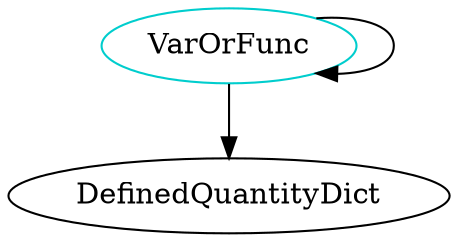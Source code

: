 digraph varorfunc{
VarOrFunc	[shape=oval, color=cyan3, label="VarOrFunc"];
VarOrFunc -> DefinedQuantityDict;
VarOrFunc -> VarOrFunc;
}
